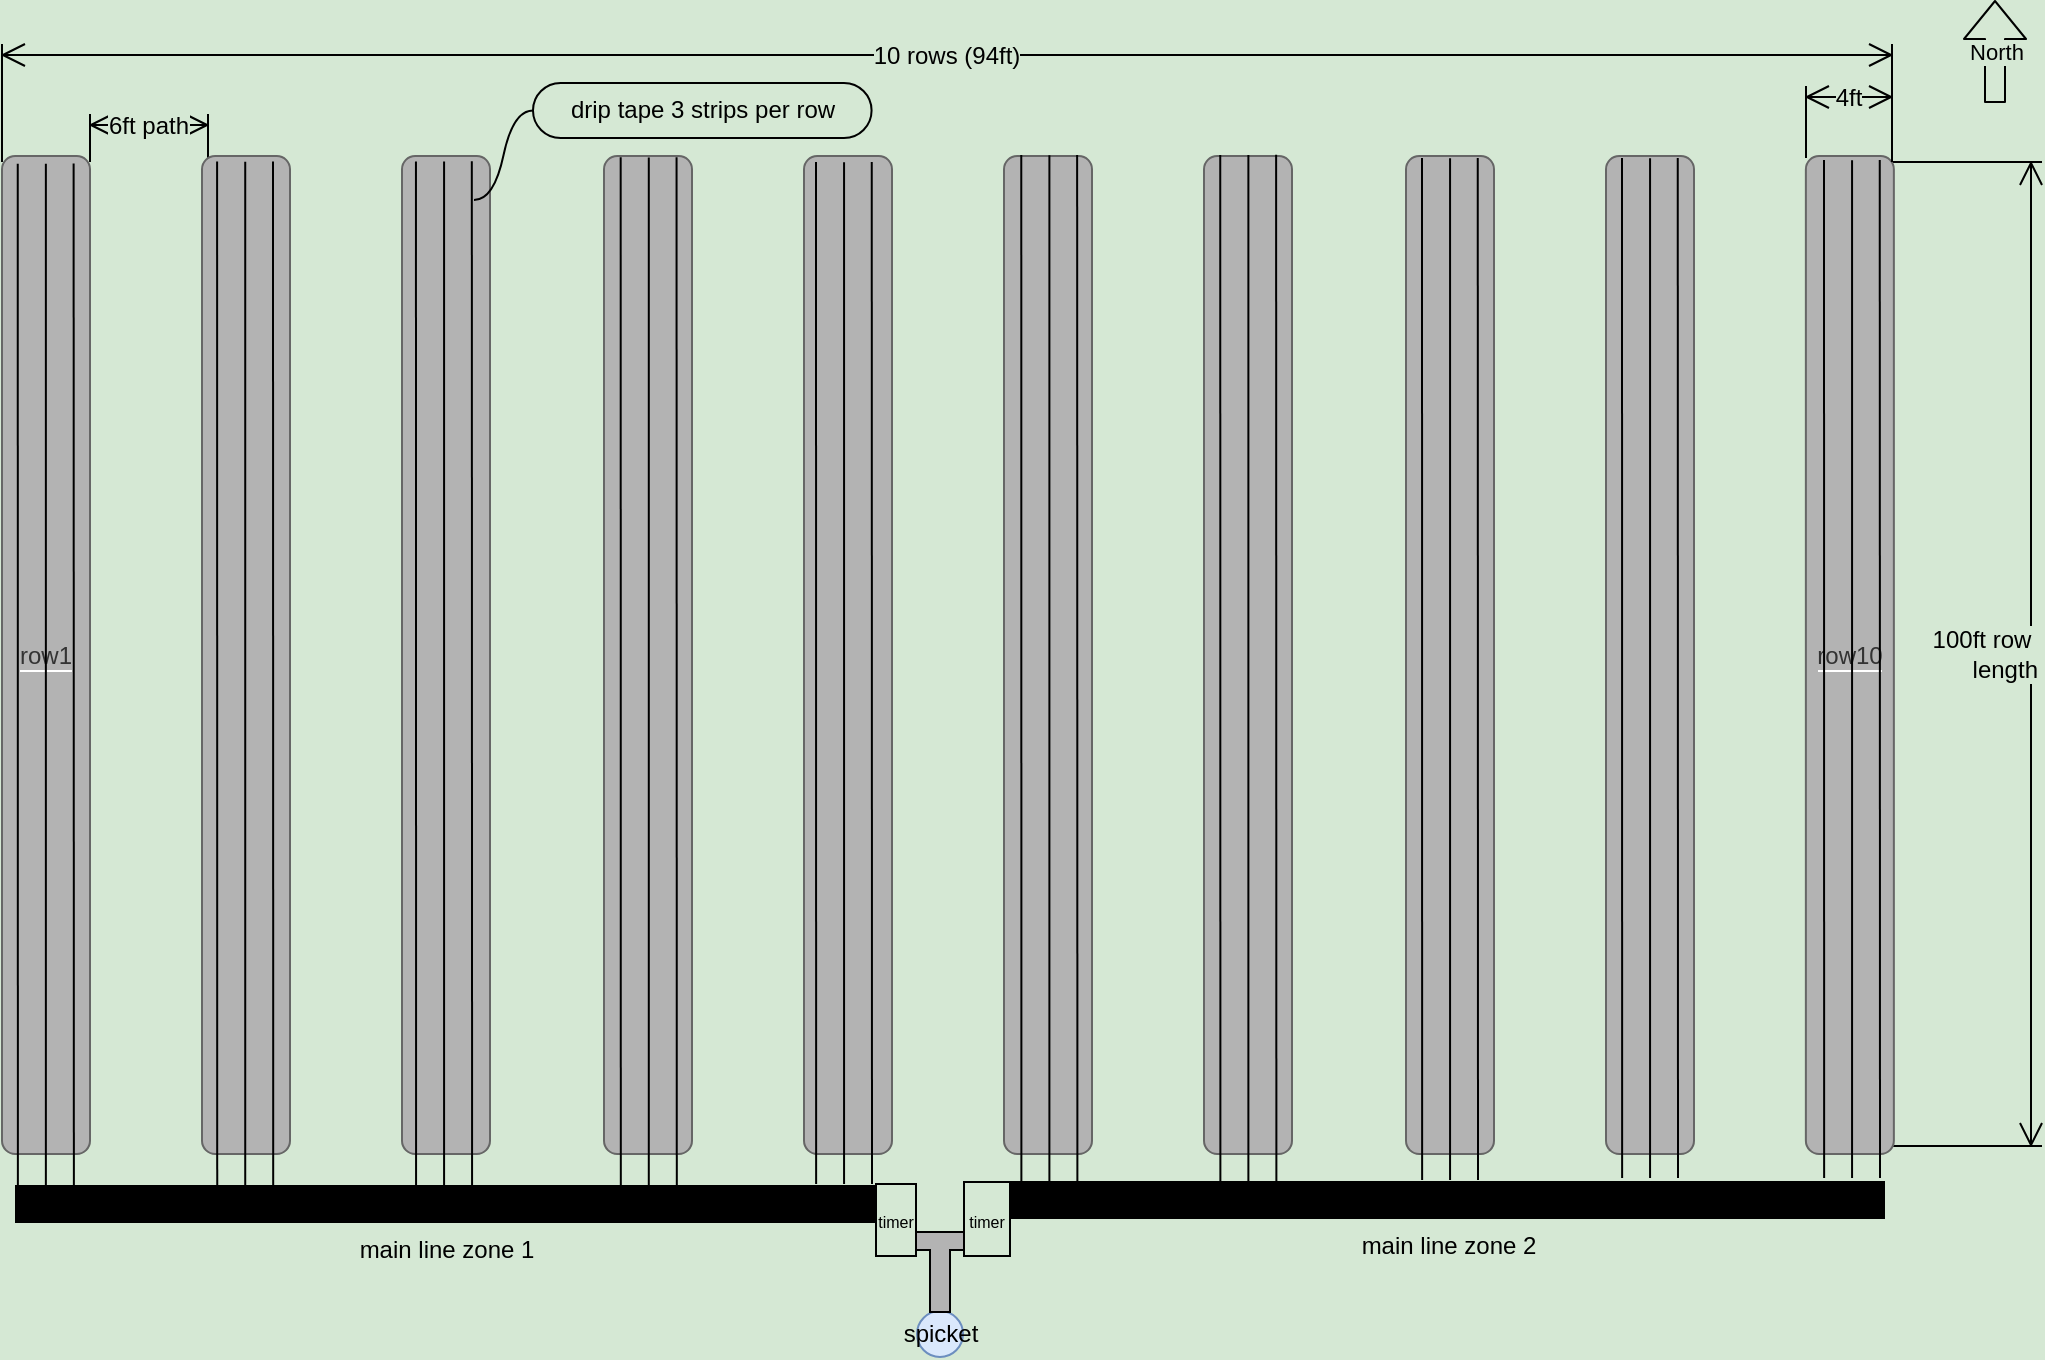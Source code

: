 <mxfile version="11.3.0" type="device" pages="2"><diagram id="twCXeOCWmCJGjtTpwKGs" name="field"><mxGraphModel dx="1426" dy="909" grid="1" gridSize="3.937" guides="1" tooltips="1" connect="1" arrows="1" fold="1" page="1" pageScale="1" pageWidth="1100" pageHeight="850" background="#D5E8D4" math="0" shadow="0"><root><mxCell id="7q084La2eUgNBZxRALEH-0"/><mxCell id="7q084La2eUgNBZxRALEH-1" parent="7q084La2eUgNBZxRALEH-0"/><mxCell id="UxDCQySkGYTyjV4RHK7L-32" value="spicket" style="ellipse;whiteSpace=wrap;html=1;aspect=fixed;fillColor=#dae8fc;strokeColor=#6c8ebf;align=center;" parent="7q084La2eUgNBZxRALEH-1" vertex="1"><mxGeometry x="504.5" y="716.5" width="23" height="23" as="geometry"/></mxCell><mxCell id="UxDCQySkGYTyjV4RHK7L-46" value="North" style="shape=flexArrow;endArrow=classic;html=1;fillColor=none;labelBackgroundColor=#D5E8D4;" parent="7q084La2eUgNBZxRALEH-1" edge="1"><mxGeometry width="50" height="50" relative="1" as="geometry"><mxPoint x="1043.5" y="112.5" as="sourcePoint"/><mxPoint x="1043.5" y="61" as="targetPoint"/></mxGeometry></mxCell><mxCell id="h47kTiyCQegFf0D1kWrn-1" value="100ft row&amp;nbsp;&lt;br&gt;length" style="shape=dimension;direction=north;whiteSpace=wrap;html=1;align=right;points=[];verticalAlign=middle;labelBackgroundColor=#D5E8D4;fillColor=#B3B3B3;" vertex="1" parent="7q084La2eUgNBZxRALEH-1"><mxGeometry x="992" y="142" width="75" height="492" as="geometry"/></mxCell><mxCell id="-A1IcY3_w4rdgBaR2ByJ-0" value="&lt;span style=&quot;background-color: rgb(213 , 232 , 212)&quot;&gt;6ft path&lt;/span&gt;" style="shape=dimension;direction=west;whiteSpace=wrap;html=1;align=center;points=[];verticalAlign=top;spacingTop=-8;labelBackgroundColor=#ffffff;fillColor=#B3B3B3;" vertex="1" parent="7q084La2eUgNBZxRALEH-1"><mxGeometry x="91" y="118" width="59" height="24" as="geometry"/></mxCell><mxCell id="-A1IcY3_w4rdgBaR2ByJ-12" value="" style="shape=tee;whiteSpace=wrap;html=1;labelBackgroundColor=#D5E8D4;fillColor=#B3B3B3;dx=10;dy=9;" vertex="1" parent="7q084La2eUgNBZxRALEH-1"><mxGeometry x="504" y="677" width="24" height="40" as="geometry"/></mxCell><mxCell id="-A1IcY3_w4rdgBaR2ByJ-13" value="&lt;font style=&quot;font-size: 8px&quot;&gt;timer&lt;/font&gt;" style="rounded=0;whiteSpace=wrap;html=1;labelBackgroundColor=#D5E8D4;fillColor=#D5E8D4;" vertex="1" parent="7q084La2eUgNBZxRALEH-1"><mxGeometry x="528" y="652" width="23" height="37" as="geometry"/></mxCell><mxCell id="-A1IcY3_w4rdgBaR2ByJ-14" value="&lt;font style=&quot;font-size: 8px&quot;&gt;timer&lt;/font&gt;" style="rounded=0;whiteSpace=wrap;html=1;labelBackgroundColor=#D5E8D4;fillColor=#D5E8D4;" vertex="1" parent="7q084La2eUgNBZxRALEH-1"><mxGeometry x="484" y="653" width="20" height="36" as="geometry"/></mxCell><mxCell id="b1rn1MJtWeu1nhysR6_A-8" value="&lt;span style=&quot;background-color: rgb(179 , 179 , 179)&quot;&gt;row1&lt;/span&gt;" style="rounded=1;whiteSpace=wrap;html=1;flipH=1;fillColor=#B3B3B3;labelBackgroundColor=#ffffff;strokeColor=#666666;fontColor=#333333;" vertex="1" parent="7q084La2eUgNBZxRALEH-1"><mxGeometry x="47" y="139" width="44" height="499" as="geometry"/></mxCell><mxCell id="-A1IcY3_w4rdgBaR2ByJ-163" value="" style="rounded=1;whiteSpace=wrap;html=1;flipH=1;fillColor=#B3B3B3;labelBackgroundColor=#ffffff;strokeColor=#666666;fontColor=#333333;" vertex="1" parent="7q084La2eUgNBZxRALEH-1"><mxGeometry x="147" y="139.0" width="44" height="499" as="geometry"/></mxCell><mxCell id="-A1IcY3_w4rdgBaR2ByJ-164" value="" style="rounded=1;whiteSpace=wrap;html=1;flipH=1;fillColor=#B3B3B3;labelBackgroundColor=#ffffff;strokeColor=#666666;fontColor=#333333;" vertex="1" parent="7q084La2eUgNBZxRALEH-1"><mxGeometry x="247" y="139.0" width="44" height="499" as="geometry"/></mxCell><mxCell id="-A1IcY3_w4rdgBaR2ByJ-165" value="" style="rounded=1;whiteSpace=wrap;html=1;flipH=1;fillColor=#B3B3B3;labelBackgroundColor=#ffffff;strokeColor=#666666;fontColor=#333333;" vertex="1" parent="7q084La2eUgNBZxRALEH-1"><mxGeometry x="348" y="139.0" width="44" height="499" as="geometry"/></mxCell><mxCell id="-A1IcY3_w4rdgBaR2ByJ-166" value="" style="rounded=1;whiteSpace=wrap;html=1;flipH=1;fillColor=#B3B3B3;labelBackgroundColor=#ffffff;strokeColor=#666666;fontColor=#333333;" vertex="1" parent="7q084La2eUgNBZxRALEH-1"><mxGeometry x="448" y="139.0" width="44" height="499" as="geometry"/></mxCell><mxCell id="-A1IcY3_w4rdgBaR2ByJ-167" value="" style="rounded=1;whiteSpace=wrap;html=1;flipH=1;fillColor=#B3B3B3;labelBackgroundColor=#ffffff;strokeColor=#666666;fontColor=#333333;" vertex="1" parent="7q084La2eUgNBZxRALEH-1"><mxGeometry x="548" y="139.0" width="44" height="499" as="geometry"/></mxCell><mxCell id="-A1IcY3_w4rdgBaR2ByJ-168" value="" style="rounded=1;whiteSpace=wrap;html=1;flipH=1;fillColor=#B3B3B3;labelBackgroundColor=#ffffff;strokeColor=#666666;fontColor=#333333;" vertex="1" parent="7q084La2eUgNBZxRALEH-1"><mxGeometry x="648" y="139.0" width="44" height="499" as="geometry"/></mxCell><mxCell id="-A1IcY3_w4rdgBaR2ByJ-169" value="" style="rounded=1;whiteSpace=wrap;html=1;flipH=1;fillColor=#B3B3B3;labelBackgroundColor=#ffffff;strokeColor=#666666;fontColor=#333333;" vertex="1" parent="7q084La2eUgNBZxRALEH-1"><mxGeometry x="749" y="139.0" width="44" height="499" as="geometry"/></mxCell><mxCell id="-A1IcY3_w4rdgBaR2ByJ-170" value="" style="rounded=1;whiteSpace=wrap;html=1;flipH=1;fillColor=#B3B3B3;labelBackgroundColor=#ffffff;strokeColor=#666666;fontColor=#333333;" vertex="1" parent="7q084La2eUgNBZxRALEH-1"><mxGeometry x="849" y="139.0" width="44" height="499" as="geometry"/></mxCell><mxCell id="-A1IcY3_w4rdgBaR2ByJ-171" value="&lt;span style=&quot;background-color: rgb(179 , 179 , 179)&quot;&gt;row10&lt;/span&gt;" style="rounded=1;whiteSpace=wrap;html=1;flipH=1;fillColor=#B3B3B3;labelBackgroundColor=#ffffff;strokeColor=#666666;fontColor=#333333;" vertex="1" parent="7q084La2eUgNBZxRALEH-1"><mxGeometry x="948.933" y="139" width="44" height="499" as="geometry"/></mxCell><mxCell id="-A1IcY3_w4rdgBaR2ByJ-182" value="" style="group" vertex="1" connectable="0" parent="7q084La2eUgNBZxRALEH-1"><mxGeometry x="54.874" y="142.811" width="28.063" height="515.126" as="geometry"/></mxCell><mxCell id="-A1IcY3_w4rdgBaR2ByJ-172" value="" style="group" vertex="1" connectable="0" parent="-A1IcY3_w4rdgBaR2ByJ-182"><mxGeometry width="28.063" height="515.126" as="geometry"/></mxCell><mxCell id="-A1IcY3_w4rdgBaR2ByJ-173" value="" style="endArrow=none;html=1;labelBackgroundColor=#D5E8D4;exitX=0.5;exitY=0;exitDx=0;exitDy=0;" edge="1" parent="-A1IcY3_w4rdgBaR2ByJ-172"><mxGeometry width="50" height="50" relative="1" as="geometry"><mxPoint x="14.063" y="0.126" as="sourcePoint"/><mxPoint x="14.063" y="515.126" as="targetPoint"/></mxGeometry></mxCell><mxCell id="-A1IcY3_w4rdgBaR2ByJ-174" value="" style="endArrow=none;html=1;labelBackgroundColor=#D5E8D4;exitX=0.5;exitY=0;exitDx=0;exitDy=0;" edge="1" parent="-A1IcY3_w4rdgBaR2ByJ-172"><mxGeometry width="50" height="50" relative="1" as="geometry"><mxPoint y="0.063" as="sourcePoint"/><mxPoint x="0.063" y="515.126" as="targetPoint"/></mxGeometry></mxCell><mxCell id="-A1IcY3_w4rdgBaR2ByJ-175" value="" style="endArrow=none;html=1;labelBackgroundColor=#D5E8D4;exitX=0.5;exitY=0;exitDx=0;exitDy=0;" edge="1" parent="-A1IcY3_w4rdgBaR2ByJ-172"><mxGeometry width="50" height="50" relative="1" as="geometry"><mxPoint x="27.937" as="sourcePoint"/><mxPoint x="28.063" y="515.126" as="targetPoint"/></mxGeometry></mxCell><mxCell id="-A1IcY3_w4rdgBaR2ByJ-190" value="" style="group" vertex="1" connectable="0" parent="7q084La2eUgNBZxRALEH-1"><mxGeometry x="154.551" y="141.748" width="28.063" height="515.126" as="geometry"/></mxCell><mxCell id="-A1IcY3_w4rdgBaR2ByJ-191" value="" style="group" vertex="1" connectable="0" parent="-A1IcY3_w4rdgBaR2ByJ-190"><mxGeometry width="28.063" height="515.126" as="geometry"/></mxCell><mxCell id="-A1IcY3_w4rdgBaR2ByJ-192" value="" style="endArrow=none;html=1;labelBackgroundColor=#D5E8D4;exitX=0.5;exitY=0;exitDx=0;exitDy=0;" edge="1" parent="-A1IcY3_w4rdgBaR2ByJ-191"><mxGeometry width="50" height="50" relative="1" as="geometry"><mxPoint x="14.063" y="0.126" as="sourcePoint"/><mxPoint x="14.063" y="515.126" as="targetPoint"/></mxGeometry></mxCell><mxCell id="-A1IcY3_w4rdgBaR2ByJ-193" value="" style="endArrow=none;html=1;labelBackgroundColor=#D5E8D4;exitX=0.5;exitY=0;exitDx=0;exitDy=0;" edge="1" parent="-A1IcY3_w4rdgBaR2ByJ-191"><mxGeometry width="50" height="50" relative="1" as="geometry"><mxPoint y="0.063" as="sourcePoint"/><mxPoint x="0.063" y="515.126" as="targetPoint"/></mxGeometry></mxCell><mxCell id="-A1IcY3_w4rdgBaR2ByJ-194" value="" style="endArrow=none;html=1;labelBackgroundColor=#D5E8D4;exitX=0.5;exitY=0;exitDx=0;exitDy=0;" edge="1" parent="-A1IcY3_w4rdgBaR2ByJ-191"><mxGeometry width="50" height="50" relative="1" as="geometry"><mxPoint x="27.937" as="sourcePoint"/><mxPoint x="28.063" y="515.126" as="targetPoint"/></mxGeometry></mxCell><mxCell id="-A1IcY3_w4rdgBaR2ByJ-195" value="" style="group" vertex="1" connectable="0" parent="7q084La2eUgNBZxRALEH-1"><mxGeometry x="253.976" y="141.685" width="28.063" height="515.126" as="geometry"/></mxCell><mxCell id="-A1IcY3_w4rdgBaR2ByJ-196" value="" style="group" vertex="1" connectable="0" parent="-A1IcY3_w4rdgBaR2ByJ-195"><mxGeometry width="28.063" height="515.126" as="geometry"/></mxCell><mxCell id="-A1IcY3_w4rdgBaR2ByJ-197" value="" style="endArrow=none;html=1;labelBackgroundColor=#D5E8D4;exitX=0.5;exitY=0;exitDx=0;exitDy=0;" edge="1" parent="-A1IcY3_w4rdgBaR2ByJ-196"><mxGeometry width="50" height="50" relative="1" as="geometry"><mxPoint x="14.063" y="0.126" as="sourcePoint"/><mxPoint x="14.063" y="515.126" as="targetPoint"/></mxGeometry></mxCell><mxCell id="-A1IcY3_w4rdgBaR2ByJ-198" value="" style="endArrow=none;html=1;labelBackgroundColor=#D5E8D4;exitX=0.5;exitY=0;exitDx=0;exitDy=0;" edge="1" parent="-A1IcY3_w4rdgBaR2ByJ-196"><mxGeometry width="50" height="50" relative="1" as="geometry"><mxPoint y="0.063" as="sourcePoint"/><mxPoint x="0.063" y="515.126" as="targetPoint"/></mxGeometry></mxCell><mxCell id="-A1IcY3_w4rdgBaR2ByJ-199" value="" style="endArrow=none;html=1;labelBackgroundColor=#D5E8D4;exitX=0.5;exitY=0;exitDx=0;exitDy=0;" edge="1" parent="-A1IcY3_w4rdgBaR2ByJ-196"><mxGeometry width="50" height="50" relative="1" as="geometry"><mxPoint x="27.937" as="sourcePoint"/><mxPoint x="28.063" y="515.126" as="targetPoint"/></mxGeometry></mxCell><mxCell id="-A1IcY3_w4rdgBaR2ByJ-200" value="" style="group" vertex="1" connectable="0" parent="7q084La2eUgNBZxRALEH-1"><mxGeometry x="356.338" y="139.622" width="28.063" height="515.126" as="geometry"/></mxCell><mxCell id="-A1IcY3_w4rdgBaR2ByJ-201" value="" style="group" vertex="1" connectable="0" parent="-A1IcY3_w4rdgBaR2ByJ-200"><mxGeometry width="28.063" height="515.126" as="geometry"/></mxCell><mxCell id="-A1IcY3_w4rdgBaR2ByJ-202" value="" style="endArrow=none;html=1;labelBackgroundColor=#D5E8D4;exitX=0.5;exitY=0;exitDx=0;exitDy=0;" edge="1" parent="-A1IcY3_w4rdgBaR2ByJ-201"><mxGeometry width="50" height="50" relative="1" as="geometry"><mxPoint x="14.063" y="0.126" as="sourcePoint"/><mxPoint x="14.063" y="515.126" as="targetPoint"/></mxGeometry></mxCell><mxCell id="-A1IcY3_w4rdgBaR2ByJ-203" value="" style="endArrow=none;html=1;labelBackgroundColor=#D5E8D4;exitX=0.5;exitY=0;exitDx=0;exitDy=0;" edge="1" parent="-A1IcY3_w4rdgBaR2ByJ-201"><mxGeometry width="50" height="50" relative="1" as="geometry"><mxPoint y="0.063" as="sourcePoint"/><mxPoint x="0.063" y="515.126" as="targetPoint"/></mxGeometry></mxCell><mxCell id="-A1IcY3_w4rdgBaR2ByJ-204" value="" style="endArrow=none;html=1;labelBackgroundColor=#D5E8D4;exitX=0.5;exitY=0;exitDx=0;exitDy=0;" edge="1" parent="-A1IcY3_w4rdgBaR2ByJ-201"><mxGeometry width="50" height="50" relative="1" as="geometry"><mxPoint x="27.937" as="sourcePoint"/><mxPoint x="28.063" y="515.126" as="targetPoint"/></mxGeometry></mxCell><mxCell id="-A1IcY3_w4rdgBaR2ByJ-205" value="" style="group" vertex="1" connectable="0" parent="7q084La2eUgNBZxRALEH-1"><mxGeometry x="454" y="142" width="28" height="511" as="geometry"/></mxCell><mxCell id="-A1IcY3_w4rdgBaR2ByJ-206" value="" style="group" vertex="1" connectable="0" parent="-A1IcY3_w4rdgBaR2ByJ-205"><mxGeometry width="28" height="511" as="geometry"/></mxCell><mxCell id="-A1IcY3_w4rdgBaR2ByJ-207" value="" style="endArrow=none;html=1;labelBackgroundColor=#D5E8D4;exitX=0.5;exitY=0;exitDx=0;exitDy=0;" edge="1" parent="-A1IcY3_w4rdgBaR2ByJ-206"><mxGeometry width="50" height="50" relative="1" as="geometry"><mxPoint x="14.031" y="0.125" as="sourcePoint"/><mxPoint x="14.031" y="511" as="targetPoint"/></mxGeometry></mxCell><mxCell id="-A1IcY3_w4rdgBaR2ByJ-208" value="" style="endArrow=none;html=1;labelBackgroundColor=#D5E8D4;exitX=0.5;exitY=0;exitDx=0;exitDy=0;" edge="1" parent="-A1IcY3_w4rdgBaR2ByJ-206"><mxGeometry width="50" height="50" relative="1" as="geometry"><mxPoint y="0.062" as="sourcePoint"/><mxPoint x="0.063" y="511" as="targetPoint"/></mxGeometry></mxCell><mxCell id="-A1IcY3_w4rdgBaR2ByJ-209" value="" style="endArrow=none;html=1;labelBackgroundColor=#D5E8D4;exitX=0.5;exitY=0;exitDx=0;exitDy=0;" edge="1" parent="-A1IcY3_w4rdgBaR2ByJ-206"><mxGeometry width="50" height="50" relative="1" as="geometry"><mxPoint x="27.874" as="sourcePoint"/><mxPoint x="28" y="511" as="targetPoint"/></mxGeometry></mxCell><mxCell id="-A1IcY3_w4rdgBaR2ByJ-210" value="" style="group" vertex="1" connectable="0" parent="7q084La2eUgNBZxRALEH-1"><mxGeometry x="556.637" y="138.496" width="28.063" height="515.126" as="geometry"/></mxCell><mxCell id="-A1IcY3_w4rdgBaR2ByJ-211" value="" style="group" vertex="1" connectable="0" parent="-A1IcY3_w4rdgBaR2ByJ-210"><mxGeometry width="28.063" height="515.126" as="geometry"/></mxCell><mxCell id="-A1IcY3_w4rdgBaR2ByJ-212" value="" style="endArrow=none;html=1;labelBackgroundColor=#D5E8D4;exitX=0.5;exitY=0;exitDx=0;exitDy=0;" edge="1" parent="-A1IcY3_w4rdgBaR2ByJ-211"><mxGeometry width="50" height="50" relative="1" as="geometry"><mxPoint x="14.063" y="0.126" as="sourcePoint"/><mxPoint x="14.063" y="515.126" as="targetPoint"/></mxGeometry></mxCell><mxCell id="-A1IcY3_w4rdgBaR2ByJ-213" value="" style="endArrow=none;html=1;labelBackgroundColor=#D5E8D4;exitX=0.5;exitY=0;exitDx=0;exitDy=0;" edge="1" parent="-A1IcY3_w4rdgBaR2ByJ-211"><mxGeometry width="50" height="50" relative="1" as="geometry"><mxPoint y="0.063" as="sourcePoint"/><mxPoint x="0.063" y="515.126" as="targetPoint"/></mxGeometry></mxCell><mxCell id="-A1IcY3_w4rdgBaR2ByJ-214" value="" style="endArrow=none;html=1;labelBackgroundColor=#D5E8D4;exitX=0.5;exitY=0;exitDx=0;exitDy=0;" edge="1" parent="-A1IcY3_w4rdgBaR2ByJ-211"><mxGeometry width="50" height="50" relative="1" as="geometry"><mxPoint x="27.937" as="sourcePoint"/><mxPoint x="28.063" y="515.126" as="targetPoint"/></mxGeometry></mxCell><mxCell id="-A1IcY3_w4rdgBaR2ByJ-215" value="" style="group" vertex="1" connectable="0" parent="7q084La2eUgNBZxRALEH-1"><mxGeometry x="656.125" y="138.433" width="28.063" height="515.126" as="geometry"/></mxCell><mxCell id="-A1IcY3_w4rdgBaR2ByJ-216" value="" style="group" vertex="1" connectable="0" parent="-A1IcY3_w4rdgBaR2ByJ-215"><mxGeometry width="28.063" height="515.126" as="geometry"/></mxCell><mxCell id="-A1IcY3_w4rdgBaR2ByJ-217" value="" style="endArrow=none;html=1;labelBackgroundColor=#D5E8D4;exitX=0.5;exitY=0;exitDx=0;exitDy=0;" edge="1" parent="-A1IcY3_w4rdgBaR2ByJ-216"><mxGeometry width="50" height="50" relative="1" as="geometry"><mxPoint x="14.063" y="0.126" as="sourcePoint"/><mxPoint x="14.063" y="515.126" as="targetPoint"/></mxGeometry></mxCell><mxCell id="-A1IcY3_w4rdgBaR2ByJ-218" value="" style="endArrow=none;html=1;labelBackgroundColor=#D5E8D4;exitX=0.5;exitY=0;exitDx=0;exitDy=0;" edge="1" parent="-A1IcY3_w4rdgBaR2ByJ-216"><mxGeometry width="50" height="50" relative="1" as="geometry"><mxPoint y="0.063" as="sourcePoint"/><mxPoint x="0.063" y="515.126" as="targetPoint"/></mxGeometry></mxCell><mxCell id="-A1IcY3_w4rdgBaR2ByJ-219" value="" style="endArrow=none;html=1;labelBackgroundColor=#D5E8D4;exitX=0.5;exitY=0;exitDx=0;exitDy=0;" edge="1" parent="-A1IcY3_w4rdgBaR2ByJ-216"><mxGeometry width="50" height="50" relative="1" as="geometry"><mxPoint x="27.937" as="sourcePoint"/><mxPoint x="28.063" y="515.126" as="targetPoint"/></mxGeometry></mxCell><mxCell id="-A1IcY3_w4rdgBaR2ByJ-220" value="" style="group" vertex="1" connectable="0" parent="7q084La2eUgNBZxRALEH-1"><mxGeometry x="757" y="140" width="28" height="511" as="geometry"/></mxCell><mxCell id="-A1IcY3_w4rdgBaR2ByJ-221" value="" style="group" vertex="1" connectable="0" parent="-A1IcY3_w4rdgBaR2ByJ-220"><mxGeometry width="28" height="511" as="geometry"/></mxCell><mxCell id="-A1IcY3_w4rdgBaR2ByJ-222" value="" style="endArrow=none;html=1;labelBackgroundColor=#D5E8D4;exitX=0.5;exitY=0;exitDx=0;exitDy=0;" edge="1" parent="-A1IcY3_w4rdgBaR2ByJ-221"><mxGeometry width="50" height="50" relative="1" as="geometry"><mxPoint x="14.031" y="0.125" as="sourcePoint"/><mxPoint x="14.031" y="511" as="targetPoint"/></mxGeometry></mxCell><mxCell id="-A1IcY3_w4rdgBaR2ByJ-223" value="" style="endArrow=none;html=1;labelBackgroundColor=#D5E8D4;exitX=0.5;exitY=0;exitDx=0;exitDy=0;" edge="1" parent="-A1IcY3_w4rdgBaR2ByJ-221"><mxGeometry width="50" height="50" relative="1" as="geometry"><mxPoint y="0.062" as="sourcePoint"/><mxPoint x="0.063" y="511" as="targetPoint"/></mxGeometry></mxCell><mxCell id="-A1IcY3_w4rdgBaR2ByJ-224" value="" style="endArrow=none;html=1;labelBackgroundColor=#D5E8D4;exitX=0.5;exitY=0;exitDx=0;exitDy=0;" edge="1" parent="-A1IcY3_w4rdgBaR2ByJ-221"><mxGeometry width="50" height="50" relative="1" as="geometry"><mxPoint x="27.874" as="sourcePoint"/><mxPoint x="28" y="511" as="targetPoint"/></mxGeometry></mxCell><mxCell id="-A1IcY3_w4rdgBaR2ByJ-225" value="" style="group" vertex="1" connectable="0" parent="7q084La2eUgNBZxRALEH-1"><mxGeometry x="857" y="140" width="28" height="510" as="geometry"/></mxCell><mxCell id="-A1IcY3_w4rdgBaR2ByJ-226" value="" style="group" vertex="1" connectable="0" parent="-A1IcY3_w4rdgBaR2ByJ-225"><mxGeometry width="28" height="510" as="geometry"/></mxCell><mxCell id="-A1IcY3_w4rdgBaR2ByJ-227" value="" style="endArrow=none;html=1;labelBackgroundColor=#D5E8D4;exitX=0.5;exitY=0;exitDx=0;exitDy=0;" edge="1" parent="-A1IcY3_w4rdgBaR2ByJ-226"><mxGeometry width="50" height="50" relative="1" as="geometry"><mxPoint x="14.031" y="0.125" as="sourcePoint"/><mxPoint x="14.031" y="510" as="targetPoint"/></mxGeometry></mxCell><mxCell id="-A1IcY3_w4rdgBaR2ByJ-228" value="" style="endArrow=none;html=1;labelBackgroundColor=#D5E8D4;exitX=0.5;exitY=0;exitDx=0;exitDy=0;" edge="1" parent="-A1IcY3_w4rdgBaR2ByJ-226"><mxGeometry width="50" height="50" relative="1" as="geometry"><mxPoint y="0.062" as="sourcePoint"/><mxPoint x="0.063" y="510" as="targetPoint"/></mxGeometry></mxCell><mxCell id="-A1IcY3_w4rdgBaR2ByJ-229" value="" style="endArrow=none;html=1;labelBackgroundColor=#D5E8D4;exitX=0.5;exitY=0;exitDx=0;exitDy=0;" edge="1" parent="-A1IcY3_w4rdgBaR2ByJ-226"><mxGeometry width="50" height="50" relative="1" as="geometry"><mxPoint x="27.874" as="sourcePoint"/><mxPoint x="28" y="510" as="targetPoint"/></mxGeometry></mxCell><mxCell id="-A1IcY3_w4rdgBaR2ByJ-230" value="" style="group" vertex="1" connectable="0" parent="7q084La2eUgNBZxRALEH-1"><mxGeometry x="958" y="141" width="28" height="509" as="geometry"/></mxCell><mxCell id="-A1IcY3_w4rdgBaR2ByJ-231" value="" style="group" vertex="1" connectable="0" parent="-A1IcY3_w4rdgBaR2ByJ-230"><mxGeometry width="28" height="509" as="geometry"/></mxCell><mxCell id="-A1IcY3_w4rdgBaR2ByJ-232" value="" style="endArrow=none;html=1;labelBackgroundColor=#D5E8D4;exitX=0.5;exitY=0;exitDx=0;exitDy=0;" edge="1" parent="-A1IcY3_w4rdgBaR2ByJ-231"><mxGeometry width="50" height="50" relative="1" as="geometry"><mxPoint x="14.031" y="0.125" as="sourcePoint"/><mxPoint x="14.031" y="509" as="targetPoint"/></mxGeometry></mxCell><mxCell id="-A1IcY3_w4rdgBaR2ByJ-233" value="" style="endArrow=none;html=1;labelBackgroundColor=#D5E8D4;exitX=0.5;exitY=0;exitDx=0;exitDy=0;" edge="1" parent="-A1IcY3_w4rdgBaR2ByJ-231"><mxGeometry width="50" height="50" relative="1" as="geometry"><mxPoint y="0.062" as="sourcePoint"/><mxPoint x="0.063" y="509" as="targetPoint"/></mxGeometry></mxCell><mxCell id="-A1IcY3_w4rdgBaR2ByJ-234" value="" style="endArrow=none;html=1;labelBackgroundColor=#D5E8D4;exitX=0.5;exitY=0;exitDx=0;exitDy=0;" edge="1" parent="-A1IcY3_w4rdgBaR2ByJ-231"><mxGeometry width="50" height="50" relative="1" as="geometry"><mxPoint x="27.874" as="sourcePoint"/><mxPoint x="28" y="509" as="targetPoint"/></mxGeometry></mxCell><mxCell id="-A1IcY3_w4rdgBaR2ByJ-236" value="&lt;span style=&quot;background-color: rgb(213 , 232 , 212)&quot;&gt;10 rows (94ft)&lt;/span&gt;" style="shape=dimension;direction=west;whiteSpace=wrap;html=1;align=center;points=[];verticalAlign=top;spacingTop=-8;labelBackgroundColor=#ffffff;fillColor=#B3B3B3;" vertex="1" parent="7q084La2eUgNBZxRALEH-1"><mxGeometry x="47" y="83" width="945" height="59" as="geometry"/></mxCell><mxCell id="-A1IcY3_w4rdgBaR2ByJ-241" value="&lt;font color=&quot;#000000&quot;&gt;main line zone 1&lt;/font&gt;" style="verticalLabelPosition=bottom;verticalAlign=top;html=1;shape=mxgraph.basic.rect;fillColor=#000000;fillColor2=none;strokeColor=#000000;strokeWidth=1;size=20;indent=5;labelBackgroundColor=#D5E8D4;fontColor=#FFFFFF;" vertex="1" parent="7q084La2eUgNBZxRALEH-1"><mxGeometry x="54" y="654" width="430" height="18" as="geometry"/></mxCell><mxCell id="-A1IcY3_w4rdgBaR2ByJ-243" value="&lt;font color=&quot;#000000&quot;&gt;main line zone 2&lt;/font&gt;" style="verticalLabelPosition=bottom;verticalAlign=top;html=1;shape=mxgraph.basic.rect;fillColor=#000000;fillColor2=none;strokeColor=#000000;strokeWidth=1;size=20;indent=5;labelBackgroundColor=#D5E8D4;fontColor=#FFFFFF;" vertex="1" parent="7q084La2eUgNBZxRALEH-1"><mxGeometry x="551" y="652" width="437" height="18" as="geometry"/></mxCell><mxCell id="-A1IcY3_w4rdgBaR2ByJ-244" value="&lt;span style=&quot;&quot;&gt;drip tape 3 strips per row&lt;/span&gt;" style="whiteSpace=wrap;html=1;rounded=1;arcSize=50;align=center;verticalAlign=middle;container=1;recursiveResize=0;strokeWidth=1;autosize=1;spacing=4;treeFolding=1;treeMoving=1;labelBackgroundColor=#D5E8D4;fillColor=#D5E8D4;fontColor=#000000;" vertex="1" parent="7q084La2eUgNBZxRALEH-1"><mxGeometry x="312.5" y="102.5" width="169.291" height="27.559" as="geometry"/></mxCell><mxCell id="-A1IcY3_w4rdgBaR2ByJ-245" value="" style="edgeStyle=entityRelationEdgeStyle;startArrow=none;endArrow=none;segment=10;curved=1;labelBackgroundColor=#000000;fontColor=#FFFFFF;" edge="1" target="-A1IcY3_w4rdgBaR2ByJ-244" parent="7q084La2eUgNBZxRALEH-1"><mxGeometry relative="1" as="geometry"><mxPoint x="283" y="161" as="sourcePoint"/></mxGeometry></mxCell><mxCell id="-A1IcY3_w4rdgBaR2ByJ-246" value="&lt;span style=&quot;background-color: rgb(213 , 232 , 212)&quot;&gt;4ft&lt;/span&gt;" style="shape=dimension;direction=west;whiteSpace=wrap;html=1;align=center;points=[];verticalAlign=top;spacingTop=-8;labelBackgroundColor=#ffffff;fillColor=#B3B3B3;" vertex="1" parent="7q084La2eUgNBZxRALEH-1"><mxGeometry x="949" y="104" width="43" height="36" as="geometry"/></mxCell></root></mxGraphModel></diagram><diagram id="OlN72Dx43G-tF8UdOeVb" name="plant spacing"><mxGraphModel dx="562" dy="895" grid="1" gridSize="5" guides="1" tooltips="1" connect="1" arrows="1" fold="1" page="1" pageScale="1" pageWidth="850" pageHeight="1100" background="none" math="0" shadow="0"><root><mxCell id="QbFbca1uBJSr5x2gwVgE-0"/><mxCell id="QbFbca1uBJSr5x2gwVgE-1" parent="QbFbca1uBJSr5x2gwVgE-0"/><mxCell id="o2EPYrZqdQQE-5b1GInp-0" value="" style="rounded=0;whiteSpace=wrap;html=1;fillColor=#D5E8D4;labelBackgroundColor=none;" parent="QbFbca1uBJSr5x2gwVgE-1" vertex="1"><mxGeometry x="995" y="55" width="500" height="790" as="geometry"/></mxCell><mxCell id="QbFbca1uBJSr5x2gwVgE-2" value="" style="rounded=0;whiteSpace=wrap;html=1;fillColor=#737373;rotation=90;" parent="QbFbca1uBJSr5x2gwVgE-1" vertex="1"><mxGeometry x="928" y="347" width="639" height="258" as="geometry"/></mxCell><mxCell id="QbFbca1uBJSr5x2gwVgE-74" value="" style="group" parent="QbFbca1uBJSr5x2gwVgE-1" vertex="1" connectable="0"><mxGeometry x="948" y="308" width="226" height="427" as="geometry"/></mxCell><mxCell id="QbFbca1uBJSr5x2gwVgE-75" value="" style="group" parent="QbFbca1uBJSr5x2gwVgE-74" vertex="1" connectable="0"><mxGeometry y="-50" width="226" height="477" as="geometry"/></mxCell><mxCell id="QbFbca1uBJSr5x2gwVgE-54" value="" style="group;rotation=90;" parent="QbFbca1uBJSr5x2gwVgE-75" vertex="1" connectable="0"><mxGeometry x="85" y="20" width="226" height="27.927" as="geometry"/></mxCell><mxCell id="QbFbca1uBJSr5x2gwVgE-49" value="" style="ellipse;whiteSpace=wrap;html=1;aspect=fixed;fillColor=#f8cecc;strokeColor=#b85450;rotation=-90;" parent="QbFbca1uBJSr5x2gwVgE-54" vertex="1"><mxGeometry x="100.222" y="111.71" width="25.055" height="25.055" as="geometry"/></mxCell><mxCell id="QbFbca1uBJSr5x2gwVgE-50" value="" style="ellipse;whiteSpace=wrap;html=1;aspect=fixed;fillColor=#f8cecc;strokeColor=#b85450;rotation=-90;" parent="QbFbca1uBJSr5x2gwVgE-54" vertex="1"><mxGeometry x="100.222" y="55.855" width="25.055" height="25.055" as="geometry"/></mxCell><mxCell id="QbFbca1uBJSr5x2gwVgE-51" value="" style="ellipse;whiteSpace=wrap;html=1;aspect=fixed;fillColor=#f8cecc;strokeColor=#b85450;rotation=-90;" parent="QbFbca1uBJSr5x2gwVgE-54" vertex="1"><mxGeometry x="100.222" width="25.055" height="25.055" as="geometry"/></mxCell><mxCell id="QbFbca1uBJSr5x2gwVgE-52" value="" style="ellipse;whiteSpace=wrap;html=1;aspect=fixed;fillColor=#f8cecc;strokeColor=#b85450;rotation=-90;" parent="QbFbca1uBJSr5x2gwVgE-54" vertex="1"><mxGeometry x="100.222" y="-55.855" width="25.055" height="25.055" as="geometry"/></mxCell><mxCell id="QbFbca1uBJSr5x2gwVgE-53" value="" style="ellipse;whiteSpace=wrap;html=1;aspect=fixed;fillColor=#f8cecc;strokeColor=#b85450;rotation=-90;" parent="QbFbca1uBJSr5x2gwVgE-54" vertex="1"><mxGeometry x="100.222" y="-112.827" width="25.055" height="25.055" as="geometry"/></mxCell><mxCell id="QbFbca1uBJSr5x2gwVgE-55" value="" style="group;rotation=90;" parent="QbFbca1uBJSr5x2gwVgE-75" vertex="1" connectable="0"><mxGeometry x="85" y="244.536" width="226" height="27.927" as="geometry"/></mxCell><mxCell id="QbFbca1uBJSr5x2gwVgE-58" value="" style="ellipse;whiteSpace=wrap;html=1;aspect=fixed;fillColor=#f8cecc;strokeColor=#b85450;rotation=-90;" parent="QbFbca1uBJSr5x2gwVgE-55" vertex="1"><mxGeometry x="100.222" width="25.055" height="25.055" as="geometry"/></mxCell><mxCell id="QbFbca1uBJSr5x2gwVgE-59" value="" style="ellipse;whiteSpace=wrap;html=1;aspect=fixed;fillColor=#f8cecc;strokeColor=#b85450;rotation=-90;" parent="QbFbca1uBJSr5x2gwVgE-55" vertex="1"><mxGeometry x="100.222" y="-55.855" width="25.055" height="25.055" as="geometry"/></mxCell><mxCell id="QbFbca1uBJSr5x2gwVgE-60" value="" style="ellipse;whiteSpace=wrap;html=1;aspect=fixed;fillColor=#f8cecc;strokeColor=#b85450;rotation=-90;" parent="QbFbca1uBJSr5x2gwVgE-55" vertex="1"><mxGeometry x="100.222" y="-112.827" width="25.055" height="25.055" as="geometry"/></mxCell><mxCell id="QbFbca1uBJSr5x2gwVgE-61" value="" style="group;rotation=90;" parent="QbFbca1uBJSr5x2gwVgE-75" vertex="1" connectable="0"><mxGeometry x="85" y="469.073" width="226" height="27.927" as="geometry"/></mxCell><mxCell id="QbFbca1uBJSr5x2gwVgE-62" value="" style="ellipse;whiteSpace=wrap;html=1;aspect=fixed;fillColor=#f8cecc;strokeColor=#b85450;rotation=-90;" parent="QbFbca1uBJSr5x2gwVgE-61" vertex="1"><mxGeometry x="100.222" y="7.71" width="25.055" height="25.055" as="geometry"/></mxCell><mxCell id="QbFbca1uBJSr5x2gwVgE-63" value="" style="ellipse;whiteSpace=wrap;html=1;aspect=fixed;fillColor=#f8cecc;strokeColor=#b85450;rotation=-90;" parent="QbFbca1uBJSr5x2gwVgE-61" vertex="1"><mxGeometry x="100.222" y="-48.145" width="25.055" height="25.055" as="geometry"/></mxCell><mxCell id="QbFbca1uBJSr5x2gwVgE-64" value="" style="ellipse;whiteSpace=wrap;html=1;aspect=fixed;fillColor=#f8cecc;strokeColor=#b85450;rotation=-90;" parent="QbFbca1uBJSr5x2gwVgE-61" vertex="1"><mxGeometry x="100.222" y="-104" width="25.055" height="25.055" as="geometry"/></mxCell><mxCell id="QbFbca1uBJSr5x2gwVgE-136" value="" style="group" parent="QbFbca1uBJSr5x2gwVgE-1" vertex="1" connectable="0"><mxGeometry x="1233" y="328" width="226" height="427" as="geometry"/></mxCell><mxCell id="QbFbca1uBJSr5x2gwVgE-137" value="" style="group" parent="QbFbca1uBJSr5x2gwVgE-136" vertex="1" connectable="0"><mxGeometry y="-50" width="226" height="477" as="geometry"/></mxCell><mxCell id="QbFbca1uBJSr5x2gwVgE-138" value="" style="group;rotation=90;" parent="QbFbca1uBJSr5x2gwVgE-137" vertex="1" connectable="0"><mxGeometry width="226" height="27.927" as="geometry"/></mxCell><mxCell id="QbFbca1uBJSr5x2gwVgE-139" value="" style="ellipse;whiteSpace=wrap;html=1;aspect=fixed;fillColor=#f8cecc;strokeColor=#b85450;rotation=-90;" parent="QbFbca1uBJSr5x2gwVgE-138" vertex="1"><mxGeometry x="100.222" y="111.71" width="25.055" height="25.055" as="geometry"/></mxCell><mxCell id="QbFbca1uBJSr5x2gwVgE-140" value="" style="ellipse;whiteSpace=wrap;html=1;aspect=fixed;fillColor=#f8cecc;strokeColor=#b85450;rotation=-90;" parent="QbFbca1uBJSr5x2gwVgE-138" vertex="1"><mxGeometry x="100.222" y="55.855" width="25.055" height="25.055" as="geometry"/></mxCell><mxCell id="QbFbca1uBJSr5x2gwVgE-141" value="" style="ellipse;whiteSpace=wrap;html=1;aspect=fixed;fillColor=#f8cecc;strokeColor=#b85450;rotation=-90;" parent="QbFbca1uBJSr5x2gwVgE-138" vertex="1"><mxGeometry x="100.222" width="25.055" height="25.055" as="geometry"/></mxCell><mxCell id="QbFbca1uBJSr5x2gwVgE-142" value="" style="ellipse;whiteSpace=wrap;html=1;aspect=fixed;fillColor=#f8cecc;strokeColor=#b85450;rotation=-90;" parent="QbFbca1uBJSr5x2gwVgE-138" vertex="1"><mxGeometry x="100.222" y="-55.855" width="25.055" height="25.055" as="geometry"/></mxCell><mxCell id="QbFbca1uBJSr5x2gwVgE-143" value="" style="ellipse;whiteSpace=wrap;html=1;aspect=fixed;fillColor=#f8cecc;strokeColor=#b85450;rotation=-90;" parent="QbFbca1uBJSr5x2gwVgE-138" vertex="1"><mxGeometry x="100.222" y="-112.827" width="25.055" height="25.055" as="geometry"/></mxCell><mxCell id="QbFbca1uBJSr5x2gwVgE-144" value="" style="group;rotation=90;" parent="QbFbca1uBJSr5x2gwVgE-137" vertex="1" connectable="0"><mxGeometry y="224.536" width="226" height="27.927" as="geometry"/></mxCell><mxCell id="QbFbca1uBJSr5x2gwVgE-147" value="" style="ellipse;whiteSpace=wrap;html=1;aspect=fixed;fillColor=#f8cecc;strokeColor=#b85450;rotation=-90;" parent="QbFbca1uBJSr5x2gwVgE-144" vertex="1"><mxGeometry x="100.222" width="25.055" height="25.055" as="geometry"/></mxCell><mxCell id="QbFbca1uBJSr5x2gwVgE-148" value="" style="ellipse;whiteSpace=wrap;html=1;aspect=fixed;fillColor=#f8cecc;strokeColor=#b85450;rotation=-90;" parent="QbFbca1uBJSr5x2gwVgE-144" vertex="1"><mxGeometry x="100.222" y="-55.855" width="25.055" height="25.055" as="geometry"/></mxCell><mxCell id="QbFbca1uBJSr5x2gwVgE-149" value="" style="ellipse;whiteSpace=wrap;html=1;aspect=fixed;fillColor=#f8cecc;strokeColor=#b85450;rotation=-90;" parent="QbFbca1uBJSr5x2gwVgE-144" vertex="1"><mxGeometry x="100.222" y="-112.827" width="25.055" height="25.055" as="geometry"/></mxCell><mxCell id="QbFbca1uBJSr5x2gwVgE-150" value="" style="group;rotation=90;" parent="QbFbca1uBJSr5x2gwVgE-137" vertex="1" connectable="0"><mxGeometry y="449.073" width="226" height="27.927" as="geometry"/></mxCell><mxCell id="QbFbca1uBJSr5x2gwVgE-151" value="665" style="ellipse;whiteSpace=wrap;html=1;aspect=fixed;fillColor=#f8cecc;strokeColor=#b85450;rotation=0;direction=south;" parent="QbFbca1uBJSr5x2gwVgE-150" vertex="1"><mxGeometry x="100.222" y="7.71" width="25.055" height="25.055" as="geometry"/></mxCell><mxCell id="QbFbca1uBJSr5x2gwVgE-152" value="" style="ellipse;whiteSpace=wrap;html=1;aspect=fixed;fillColor=#f8cecc;strokeColor=#b85450;rotation=-90;" parent="QbFbca1uBJSr5x2gwVgE-150" vertex="1"><mxGeometry x="100.222" y="-48.145" width="25.055" height="25.055" as="geometry"/></mxCell><mxCell id="QbFbca1uBJSr5x2gwVgE-153" value="" style="ellipse;whiteSpace=wrap;html=1;aspect=fixed;fillColor=#f8cecc;strokeColor=#b85450;rotation=-90;" parent="QbFbca1uBJSr5x2gwVgE-150" vertex="1"><mxGeometry x="100.222" y="-104" width="25.055" height="25.055" as="geometry"/></mxCell><mxCell id="nsQPGRy4f8LMcqgn36dC-0" value="9 in" style="shape=dimension;direction=west;whiteSpace=wrap;html=1;align=center;points=[];verticalAlign=top;spacingTop=-8;labelBackgroundColor=#D5E8D4;fillColor=#737373;" parent="QbFbca1uBJSr5x2gwVgE-1" vertex="1"><mxGeometry x="1145" y="130" width="50" height="35" as="geometry"/></mxCell><mxCell id="nsQPGRy4f8LMcqgn36dC-1" value="9 in" style="shape=dimension;direction=west;whiteSpace=wrap;html=1;align=center;points=[];verticalAlign=top;spacingTop=-8;labelBackgroundColor=#D5E8D4;fillColor=#737373;rotation=270;" parent="QbFbca1uBJSr5x2gwVgE-1" vertex="1"><mxGeometry x="1085" y="186" width="60" height="41" as="geometry"/></mxCell><mxCell id="vex0z0nljf6OFojZngsd-1" value="" style="shape=tape;whiteSpace=wrap;html=1;labelBackgroundColor=#D5E8D4;fillColor=#E6E6E6;fontColor=#000000;dashed=1;" vertex="1" parent="QbFbca1uBJSr5x2gwVgE-1"><mxGeometry x="1117" y="528" width="260" height="100" as="geometry"/></mxCell><mxCell id="QbFbca1uBJSr5x2gwVgE-28" value="" style="group" parent="QbFbca1uBJSr5x2gwVgE-1" vertex="1" connectable="0"><mxGeometry x="1083" y="165" width="301.5" height="25" as="geometry"/></mxCell><mxCell id="QbFbca1uBJSr5x2gwVgE-21" value="1" style="ellipse;whiteSpace=wrap;html=1;aspect=fixed;fillColor=#f8cecc;strokeColor=#b85450;" parent="QbFbca1uBJSr5x2gwVgE-28" vertex="1"><mxGeometry x="50" width="25" height="25" as="geometry"/></mxCell><mxCell id="QbFbca1uBJSr5x2gwVgE-23" value="" style="ellipse;whiteSpace=wrap;html=1;aspect=fixed;fillColor=#f8cecc;strokeColor=#b85450;" parent="QbFbca1uBJSr5x2gwVgE-28" vertex="1"><mxGeometry x="100" width="25" height="25" as="geometry"/></mxCell><mxCell id="QbFbca1uBJSr5x2gwVgE-24" value="" style="ellipse;whiteSpace=wrap;html=1;aspect=fixed;fillColor=#f8cecc;strokeColor=#b85450;" parent="QbFbca1uBJSr5x2gwVgE-28" vertex="1"><mxGeometry x="150" width="25" height="25" as="geometry"/></mxCell><mxCell id="QbFbca1uBJSr5x2gwVgE-25" value="" style="ellipse;whiteSpace=wrap;html=1;aspect=fixed;fillColor=#f8cecc;strokeColor=#b85450;" parent="QbFbca1uBJSr5x2gwVgE-28" vertex="1"><mxGeometry x="200" width="25" height="25" as="geometry"/></mxCell><mxCell id="QbFbca1uBJSr5x2gwVgE-26" value="" style="ellipse;whiteSpace=wrap;html=1;aspect=fixed;fillColor=#f8cecc;strokeColor=#b85450;" parent="QbFbca1uBJSr5x2gwVgE-28" vertex="1"><mxGeometry x="250.5" width="25" height="25" as="geometry"/></mxCell><mxCell id="QbFbca1uBJSr5x2gwVgE-76" value="" style="group" parent="QbFbca1uBJSr5x2gwVgE-1" vertex="1" connectable="0"><mxGeometry x="1083" y="328" width="226" height="427" as="geometry"/></mxCell><mxCell id="QbFbca1uBJSr5x2gwVgE-77" value="" style="group" parent="QbFbca1uBJSr5x2gwVgE-76" vertex="1" connectable="0"><mxGeometry y="-50" width="226" height="477" as="geometry"/></mxCell><mxCell id="QbFbca1uBJSr5x2gwVgE-78" value="" style="group;rotation=90;" parent="QbFbca1uBJSr5x2gwVgE-77" vertex="1" connectable="0"><mxGeometry width="226" height="27.927" as="geometry"/></mxCell><mxCell id="QbFbca1uBJSr5x2gwVgE-79" value="" style="ellipse;whiteSpace=wrap;html=1;aspect=fixed;fillColor=#f8cecc;strokeColor=#b85450;rotation=-90;" parent="QbFbca1uBJSr5x2gwVgE-78" vertex="1"><mxGeometry x="100.222" y="111.71" width="25.055" height="25.055" as="geometry"/></mxCell><mxCell id="QbFbca1uBJSr5x2gwVgE-80" value="" style="ellipse;whiteSpace=wrap;html=1;aspect=fixed;fillColor=#f8cecc;strokeColor=#b85450;rotation=-90;" parent="QbFbca1uBJSr5x2gwVgE-78" vertex="1"><mxGeometry x="100.222" y="55.855" width="25.055" height="25.055" as="geometry"/></mxCell><mxCell id="QbFbca1uBJSr5x2gwVgE-81" value="" style="ellipse;whiteSpace=wrap;html=1;aspect=fixed;fillColor=#f8cecc;strokeColor=#b85450;rotation=-90;" parent="QbFbca1uBJSr5x2gwVgE-78" vertex="1"><mxGeometry x="100.222" width="25.055" height="25.055" as="geometry"/></mxCell><mxCell id="QbFbca1uBJSr5x2gwVgE-82" value="" style="ellipse;whiteSpace=wrap;html=1;aspect=fixed;fillColor=#f8cecc;strokeColor=#b85450;rotation=-90;" parent="QbFbca1uBJSr5x2gwVgE-78" vertex="1"><mxGeometry x="100.222" y="-55.855" width="25.055" height="25.055" as="geometry"/></mxCell><mxCell id="QbFbca1uBJSr5x2gwVgE-83" value="" style="ellipse;whiteSpace=wrap;html=1;aspect=fixed;fillColor=#f8cecc;strokeColor=#b85450;rotation=-90;" parent="QbFbca1uBJSr5x2gwVgE-78" vertex="1"><mxGeometry x="100.222" y="-112.827" width="25.055" height="25.055" as="geometry"/></mxCell><mxCell id="QbFbca1uBJSr5x2gwVgE-84" value="" style="group;rotation=90;" parent="QbFbca1uBJSr5x2gwVgE-77" vertex="1" connectable="0"><mxGeometry y="224.536" width="226" height="27.927" as="geometry"/></mxCell><mxCell id="QbFbca1uBJSr5x2gwVgE-87" value="" style="ellipse;whiteSpace=wrap;html=1;aspect=fixed;fillColor=#f8cecc;strokeColor=#b85450;rotation=-90;" parent="QbFbca1uBJSr5x2gwVgE-84" vertex="1"><mxGeometry x="100.222" width="25.055" height="25.055" as="geometry"/></mxCell><mxCell id="QbFbca1uBJSr5x2gwVgE-88" value="" style="ellipse;whiteSpace=wrap;html=1;aspect=fixed;fillColor=#f8cecc;strokeColor=#b85450;rotation=-90;" parent="QbFbca1uBJSr5x2gwVgE-84" vertex="1"><mxGeometry x="100.222" y="-55.855" width="25.055" height="25.055" as="geometry"/></mxCell><mxCell id="QbFbca1uBJSr5x2gwVgE-89" value="" style="ellipse;whiteSpace=wrap;html=1;aspect=fixed;fillColor=#f8cecc;strokeColor=#b85450;rotation=-90;" parent="QbFbca1uBJSr5x2gwVgE-84" vertex="1"><mxGeometry x="100.222" y="-112.827" width="25.055" height="25.055" as="geometry"/></mxCell><mxCell id="QbFbca1uBJSr5x2gwVgE-90" value="" style="group;rotation=90;" parent="QbFbca1uBJSr5x2gwVgE-77" vertex="1" connectable="0"><mxGeometry y="449.073" width="226" height="27.927" as="geometry"/></mxCell><mxCell id="QbFbca1uBJSr5x2gwVgE-91" value="" style="ellipse;whiteSpace=wrap;html=1;aspect=fixed;fillColor=#f8cecc;strokeColor=#b85450;rotation=-90;" parent="QbFbca1uBJSr5x2gwVgE-90" vertex="1"><mxGeometry x="100.222" y="7.71" width="25.055" height="25.055" as="geometry"/></mxCell><mxCell id="QbFbca1uBJSr5x2gwVgE-92" value="" style="ellipse;whiteSpace=wrap;html=1;aspect=fixed;fillColor=#f8cecc;strokeColor=#b85450;rotation=-90;" parent="QbFbca1uBJSr5x2gwVgE-90" vertex="1"><mxGeometry x="100.222" y="-48.145" width="25.055" height="25.055" as="geometry"/></mxCell><mxCell id="QbFbca1uBJSr5x2gwVgE-93" value="" style="ellipse;whiteSpace=wrap;html=1;aspect=fixed;fillColor=#f8cecc;strokeColor=#b85450;rotation=-90;" parent="QbFbca1uBJSr5x2gwVgE-90" vertex="1"><mxGeometry x="100.222" y="-104" width="25.055" height="25.055" as="geometry"/></mxCell><mxCell id="QbFbca1uBJSr5x2gwVgE-96" value="" style="group" parent="QbFbca1uBJSr5x2gwVgE-1" vertex="1" connectable="0"><mxGeometry x="1133" y="328" width="226" height="427" as="geometry"/></mxCell><mxCell id="QbFbca1uBJSr5x2gwVgE-97" value="" style="group" parent="QbFbca1uBJSr5x2gwVgE-96" vertex="1" connectable="0"><mxGeometry y="-50" width="226" height="477" as="geometry"/></mxCell><mxCell id="QbFbca1uBJSr5x2gwVgE-98" value="" style="group;rotation=90;" parent="QbFbca1uBJSr5x2gwVgE-97" vertex="1" connectable="0"><mxGeometry width="226" height="27.927" as="geometry"/></mxCell><mxCell id="QbFbca1uBJSr5x2gwVgE-99" value="" style="ellipse;whiteSpace=wrap;html=1;aspect=fixed;fillColor=#f8cecc;strokeColor=#b85450;rotation=-90;" parent="QbFbca1uBJSr5x2gwVgE-98" vertex="1"><mxGeometry x="100.222" y="111.71" width="25.055" height="25.055" as="geometry"/></mxCell><mxCell id="QbFbca1uBJSr5x2gwVgE-100" value="" style="ellipse;whiteSpace=wrap;html=1;aspect=fixed;fillColor=#f8cecc;strokeColor=#b85450;rotation=-90;" parent="QbFbca1uBJSr5x2gwVgE-98" vertex="1"><mxGeometry x="100.222" y="55.855" width="25.055" height="25.055" as="geometry"/></mxCell><mxCell id="QbFbca1uBJSr5x2gwVgE-101" value="" style="ellipse;whiteSpace=wrap;html=1;aspect=fixed;fillColor=#f8cecc;strokeColor=#b85450;rotation=-90;" parent="QbFbca1uBJSr5x2gwVgE-98" vertex="1"><mxGeometry x="100.222" width="25.055" height="25.055" as="geometry"/></mxCell><mxCell id="QbFbca1uBJSr5x2gwVgE-102" value="" style="ellipse;whiteSpace=wrap;html=1;aspect=fixed;fillColor=#f8cecc;strokeColor=#b85450;rotation=-90;" parent="QbFbca1uBJSr5x2gwVgE-98" vertex="1"><mxGeometry x="100.222" y="-55.855" width="25.055" height="25.055" as="geometry"/></mxCell><mxCell id="QbFbca1uBJSr5x2gwVgE-103" value="" style="ellipse;whiteSpace=wrap;html=1;aspect=fixed;fillColor=#f8cecc;strokeColor=#b85450;rotation=-90;" parent="QbFbca1uBJSr5x2gwVgE-98" vertex="1"><mxGeometry x="100.222" y="-112.827" width="25.055" height="25.055" as="geometry"/></mxCell><mxCell id="QbFbca1uBJSr5x2gwVgE-104" value="" style="group;rotation=90;" parent="QbFbca1uBJSr5x2gwVgE-97" vertex="1" connectable="0"><mxGeometry y="224.536" width="226" height="27.927" as="geometry"/></mxCell><mxCell id="QbFbca1uBJSr5x2gwVgE-107" value="" style="ellipse;whiteSpace=wrap;html=1;aspect=fixed;fillColor=#f8cecc;strokeColor=#b85450;rotation=-90;" parent="QbFbca1uBJSr5x2gwVgE-104" vertex="1"><mxGeometry x="100.222" width="25.055" height="25.055" as="geometry"/></mxCell><mxCell id="QbFbca1uBJSr5x2gwVgE-108" value="" style="ellipse;whiteSpace=wrap;html=1;aspect=fixed;fillColor=#f8cecc;strokeColor=#b85450;rotation=-90;" parent="QbFbca1uBJSr5x2gwVgE-104" vertex="1"><mxGeometry x="100.222" y="-55.855" width="25.055" height="25.055" as="geometry"/></mxCell><mxCell id="QbFbca1uBJSr5x2gwVgE-109" value="" style="ellipse;whiteSpace=wrap;html=1;aspect=fixed;fillColor=#f8cecc;strokeColor=#b85450;rotation=-90;" parent="QbFbca1uBJSr5x2gwVgE-104" vertex="1"><mxGeometry x="100.222" y="-112.827" width="25.055" height="25.055" as="geometry"/></mxCell><mxCell id="QbFbca1uBJSr5x2gwVgE-110" value="" style="group;rotation=90;" parent="QbFbca1uBJSr5x2gwVgE-97" vertex="1" connectable="0"><mxGeometry y="449.073" width="226" height="27.927" as="geometry"/></mxCell><mxCell id="QbFbca1uBJSr5x2gwVgE-111" value="" style="ellipse;whiteSpace=wrap;html=1;aspect=fixed;fillColor=#f8cecc;strokeColor=#b85450;rotation=-90;" parent="QbFbca1uBJSr5x2gwVgE-110" vertex="1"><mxGeometry x="100.222" y="7.71" width="25.055" height="25.055" as="geometry"/></mxCell><mxCell id="QbFbca1uBJSr5x2gwVgE-112" value="" style="ellipse;whiteSpace=wrap;html=1;aspect=fixed;fillColor=#f8cecc;strokeColor=#b85450;rotation=-90;" parent="QbFbca1uBJSr5x2gwVgE-110" vertex="1"><mxGeometry x="100.222" y="-48.145" width="25.055" height="25.055" as="geometry"/></mxCell><mxCell id="QbFbca1uBJSr5x2gwVgE-113" value="" style="ellipse;whiteSpace=wrap;html=1;aspect=fixed;fillColor=#f8cecc;strokeColor=#b85450;rotation=-90;" parent="QbFbca1uBJSr5x2gwVgE-110" vertex="1"><mxGeometry x="100.222" y="-104" width="25.055" height="25.055" as="geometry"/></mxCell><mxCell id="QbFbca1uBJSr5x2gwVgE-116" value="" style="group" parent="QbFbca1uBJSr5x2gwVgE-1" vertex="1" connectable="0"><mxGeometry x="1183" y="328" width="226" height="427" as="geometry"/></mxCell><mxCell id="QbFbca1uBJSr5x2gwVgE-117" value="" style="group" parent="QbFbca1uBJSr5x2gwVgE-116" vertex="1" connectable="0"><mxGeometry y="-50" width="226" height="477" as="geometry"/></mxCell><mxCell id="QbFbca1uBJSr5x2gwVgE-118" value="" style="group;rotation=90;" parent="QbFbca1uBJSr5x2gwVgE-117" vertex="1" connectable="0"><mxGeometry width="226" height="27.927" as="geometry"/></mxCell><mxCell id="QbFbca1uBJSr5x2gwVgE-119" value="" style="ellipse;whiteSpace=wrap;html=1;aspect=fixed;fillColor=#f8cecc;strokeColor=#b85450;rotation=-90;" parent="QbFbca1uBJSr5x2gwVgE-118" vertex="1"><mxGeometry x="100.222" y="111.71" width="25.055" height="25.055" as="geometry"/></mxCell><mxCell id="QbFbca1uBJSr5x2gwVgE-120" value="" style="ellipse;whiteSpace=wrap;html=1;aspect=fixed;fillColor=#f8cecc;strokeColor=#b85450;rotation=-90;" parent="QbFbca1uBJSr5x2gwVgE-118" vertex="1"><mxGeometry x="100.222" y="55.855" width="25.055" height="25.055" as="geometry"/></mxCell><mxCell id="QbFbca1uBJSr5x2gwVgE-121" value="" style="ellipse;whiteSpace=wrap;html=1;aspect=fixed;fillColor=#f8cecc;strokeColor=#b85450;rotation=-90;" parent="QbFbca1uBJSr5x2gwVgE-118" vertex="1"><mxGeometry x="100.222" width="25.055" height="25.055" as="geometry"/></mxCell><mxCell id="QbFbca1uBJSr5x2gwVgE-122" value="" style="ellipse;whiteSpace=wrap;html=1;aspect=fixed;fillColor=#f8cecc;strokeColor=#b85450;rotation=-90;" parent="QbFbca1uBJSr5x2gwVgE-118" vertex="1"><mxGeometry x="100.222" y="-55.855" width="25.055" height="25.055" as="geometry"/></mxCell><mxCell id="QbFbca1uBJSr5x2gwVgE-123" value="" style="ellipse;whiteSpace=wrap;html=1;aspect=fixed;fillColor=#f8cecc;strokeColor=#b85450;rotation=-90;" parent="QbFbca1uBJSr5x2gwVgE-118" vertex="1"><mxGeometry x="100.222" y="-112.827" width="25.055" height="25.055" as="geometry"/></mxCell><mxCell id="QbFbca1uBJSr5x2gwVgE-124" value="" style="group;rotation=90;" parent="QbFbca1uBJSr5x2gwVgE-117" vertex="1" connectable="0"><mxGeometry y="224.536" width="226" height="27.927" as="geometry"/></mxCell><mxCell id="QbFbca1uBJSr5x2gwVgE-127" value="" style="ellipse;whiteSpace=wrap;html=1;aspect=fixed;fillColor=#f8cecc;strokeColor=#b85450;rotation=-90;" parent="QbFbca1uBJSr5x2gwVgE-124" vertex="1"><mxGeometry x="100.222" width="25.055" height="25.055" as="geometry"/></mxCell><mxCell id="QbFbca1uBJSr5x2gwVgE-128" value="" style="ellipse;whiteSpace=wrap;html=1;aspect=fixed;fillColor=#f8cecc;strokeColor=#b85450;rotation=-90;" parent="QbFbca1uBJSr5x2gwVgE-124" vertex="1"><mxGeometry x="100.222" y="-55.855" width="25.055" height="25.055" as="geometry"/></mxCell><mxCell id="QbFbca1uBJSr5x2gwVgE-129" value="" style="ellipse;whiteSpace=wrap;html=1;aspect=fixed;fillColor=#f8cecc;strokeColor=#b85450;rotation=-90;" parent="QbFbca1uBJSr5x2gwVgE-124" vertex="1"><mxGeometry x="100.222" y="-112.827" width="25.055" height="25.055" as="geometry"/></mxCell><mxCell id="QbFbca1uBJSr5x2gwVgE-130" value="" style="group;rotation=90;" parent="QbFbca1uBJSr5x2gwVgE-117" vertex="1" connectable="0"><mxGeometry y="449.073" width="226" height="27.927" as="geometry"/></mxCell><mxCell id="QbFbca1uBJSr5x2gwVgE-131" value="" style="ellipse;whiteSpace=wrap;html=1;aspect=fixed;fillColor=#f8cecc;strokeColor=#b85450;rotation=-90;" parent="QbFbca1uBJSr5x2gwVgE-130" vertex="1"><mxGeometry x="100.222" y="7.71" width="25.055" height="25.055" as="geometry"/></mxCell><mxCell id="QbFbca1uBJSr5x2gwVgE-132" value="" style="ellipse;whiteSpace=wrap;html=1;aspect=fixed;fillColor=#f8cecc;strokeColor=#b85450;rotation=-90;" parent="QbFbca1uBJSr5x2gwVgE-130" vertex="1"><mxGeometry x="100.222" y="-48.145" width="25.055" height="25.055" as="geometry"/></mxCell><mxCell id="QbFbca1uBJSr5x2gwVgE-133" value="" style="ellipse;whiteSpace=wrap;html=1;aspect=fixed;fillColor=#f8cecc;strokeColor=#b85450;rotation=-90;" parent="QbFbca1uBJSr5x2gwVgE-130" vertex="1"><mxGeometry x="100.222" y="-104" width="25.055" height="25.055" as="geometry"/></mxCell><mxCell id="vex0z0nljf6OFojZngsd-7" value="100 ft row&lt;br&gt;length" style="shape=dimension;direction=south;whiteSpace=wrap;html=1;align=left;points=[];verticalAlign=middle;labelBackgroundColor=#D5E8D4;fillColor=#E6E6E6;fontColor=#000000;" vertex="1" parent="QbFbca1uBJSr5x2gwVgE-1"><mxGeometry x="1045" y="155" width="70" height="640" as="geometry"/></mxCell><mxCell id="vex0z0nljf6OFojZngsd-8" value="4ft row width" style="shape=dimension;direction=west;whiteSpace=wrap;html=1;align=center;points=[];verticalAlign=top;spacingTop=-8;labelBackgroundColor=#D5E8D4;fillColor=#E6E6E6;fontColor=#000000;" vertex="1" parent="QbFbca1uBJSr5x2gwVgE-1"><mxGeometry x="1115" y="90" width="260" height="65" as="geometry"/></mxCell><mxCell id="vex0z0nljf6OFojZngsd-10" value="665 plants &lt;br&gt;per row" style="whiteSpace=wrap;html=1;rounded=1;arcSize=50;align=center;verticalAlign=middle;container=1;recursiveResize=0;strokeWidth=1;autosize=1;spacing=4;treeFolding=1;treeMoving=1;labelBackgroundColor=#D5E8D4;fillColor=#E6E6E6;fontColor=#000000;" vertex="1" parent="QbFbca1uBJSr5x2gwVgE-1"><mxGeometry x="1395" y="742" width="95" height="45" as="geometry"/></mxCell><mxCell id="vex0z0nljf6OFojZngsd-11" value="" style="edgeStyle=entityRelationEdgeStyle;startArrow=none;endArrow=none;segment=10;curved=1;labelBackgroundColor=#000000;fontColor=#000000;exitX=0.5;exitY=0;exitDx=0;exitDy=0;" edge="1" target="vex0z0nljf6OFojZngsd-10" parent="QbFbca1uBJSr5x2gwVgE-1" source="QbFbca1uBJSr5x2gwVgE-151"><mxGeometry relative="1" as="geometry"><mxPoint x="1367" y="782" as="sourcePoint"/></mxGeometry></mxCell></root></mxGraphModel></diagram></mxfile>